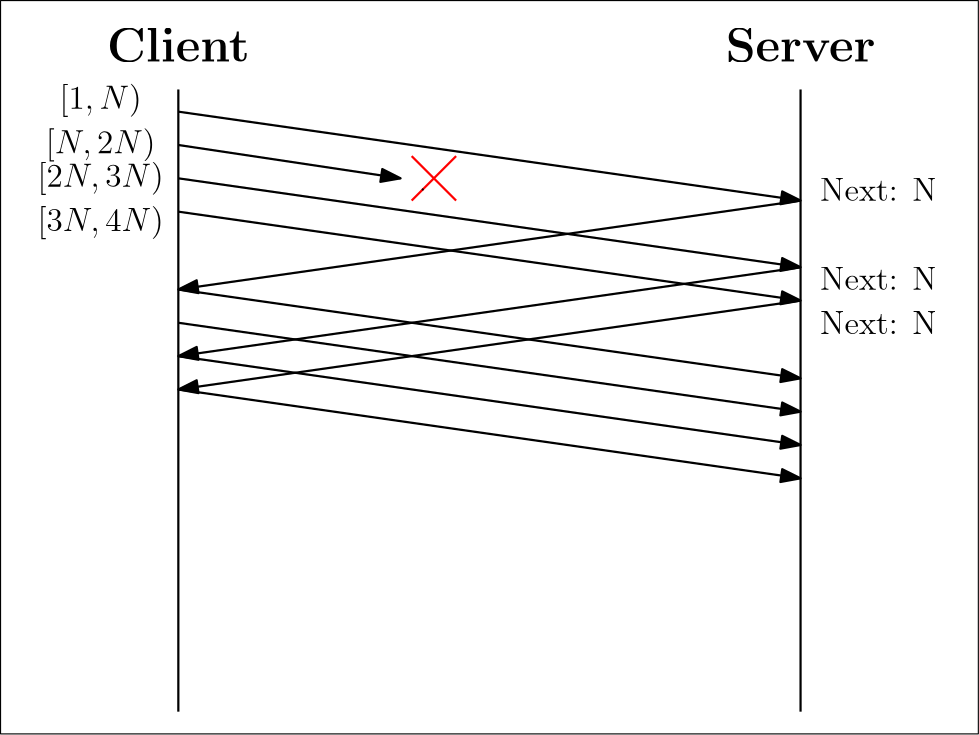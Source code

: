 <?xml version="1.0"?>
<!DOCTYPE ipe SYSTEM "ipe.dtd">
<ipe version="70212" creator="Ipe 7.2.13">
<info created="D:20200416230722" modified="D:20200417010539"/>
<ipestyle name="basic">
<symbol name="arrow/arc(spx)">
<path stroke="sym-stroke" fill="sym-stroke" pen="sym-pen">
0 0 m
-1 0.333 l
-1 -0.333 l
h
</path>
</symbol>
<symbol name="arrow/farc(spx)">
<path stroke="sym-stroke" fill="white" pen="sym-pen">
0 0 m
-1 0.333 l
-1 -0.333 l
h
</path>
</symbol>
<symbol name="arrow/ptarc(spx)">
<path stroke="sym-stroke" fill="sym-stroke" pen="sym-pen">
0 0 m
-1 0.333 l
-0.8 0 l
-1 -0.333 l
h
</path>
</symbol>
<symbol name="arrow/fptarc(spx)">
<path stroke="sym-stroke" fill="white" pen="sym-pen">
0 0 m
-1 0.333 l
-0.8 0 l
-1 -0.333 l
h
</path>
</symbol>
<symbol name="mark/circle(sx)" transformations="translations">
<path fill="sym-stroke">
0.6 0 0 0.6 0 0 e
0.4 0 0 0.4 0 0 e
</path>
</symbol>
<symbol name="mark/disk(sx)" transformations="translations">
<path fill="sym-stroke">
0.6 0 0 0.6 0 0 e
</path>
</symbol>
<symbol name="mark/fdisk(sfx)" transformations="translations">
<group>
<path fill="sym-fill">
0.5 0 0 0.5 0 0 e
</path>
<path fill="sym-stroke" fillrule="eofill">
0.6 0 0 0.6 0 0 e
0.4 0 0 0.4 0 0 e
</path>
</group>
</symbol>
<symbol name="mark/box(sx)" transformations="translations">
<path fill="sym-stroke" fillrule="eofill">
-0.6 -0.6 m
0.6 -0.6 l
0.6 0.6 l
-0.6 0.6 l
h
-0.4 -0.4 m
0.4 -0.4 l
0.4 0.4 l
-0.4 0.4 l
h
</path>
</symbol>
<symbol name="mark/square(sx)" transformations="translations">
<path fill="sym-stroke">
-0.6 -0.6 m
0.6 -0.6 l
0.6 0.6 l
-0.6 0.6 l
h
</path>
</symbol>
<symbol name="mark/fsquare(sfx)" transformations="translations">
<group>
<path fill="sym-fill">
-0.5 -0.5 m
0.5 -0.5 l
0.5 0.5 l
-0.5 0.5 l
h
</path>
<path fill="sym-stroke" fillrule="eofill">
-0.6 -0.6 m
0.6 -0.6 l
0.6 0.6 l
-0.6 0.6 l
h
-0.4 -0.4 m
0.4 -0.4 l
0.4 0.4 l
-0.4 0.4 l
h
</path>
</group>
</symbol>
<symbol name="mark/cross(sx)" transformations="translations">
<group>
<path fill="sym-stroke">
-0.43 -0.57 m
0.57 0.43 l
0.43 0.57 l
-0.57 -0.43 l
h
</path>
<path fill="sym-stroke">
-0.43 0.57 m
0.57 -0.43 l
0.43 -0.57 l
-0.57 0.43 l
h
</path>
</group>
</symbol>
<symbol name="arrow/fnormal(spx)">
<path stroke="sym-stroke" fill="white" pen="sym-pen">
0 0 m
-1 0.333 l
-1 -0.333 l
h
</path>
</symbol>
<symbol name="arrow/pointed(spx)">
<path stroke="sym-stroke" fill="sym-stroke" pen="sym-pen">
0 0 m
-1 0.333 l
-0.8 0 l
-1 -0.333 l
h
</path>
</symbol>
<symbol name="arrow/fpointed(spx)">
<path stroke="sym-stroke" fill="white" pen="sym-pen">
0 0 m
-1 0.333 l
-0.8 0 l
-1 -0.333 l
h
</path>
</symbol>
<symbol name="arrow/linear(spx)">
<path stroke="sym-stroke" pen="sym-pen">
-1 0.333 m
0 0 l
-1 -0.333 l
</path>
</symbol>
<symbol name="arrow/fdouble(spx)">
<path stroke="sym-stroke" fill="white" pen="sym-pen">
0 0 m
-1 0.333 l
-1 -0.333 l
h
-1 0 m
-2 0.333 l
-2 -0.333 l
h
</path>
</symbol>
<symbol name="arrow/double(spx)">
<path stroke="sym-stroke" fill="sym-stroke" pen="sym-pen">
0 0 m
-1 0.333 l
-1 -0.333 l
h
-1 0 m
-2 0.333 l
-2 -0.333 l
h
</path>
</symbol>
<pen name="heavier" value="0.8"/>
<pen name="fat" value="1.2"/>
<pen name="ultrafat" value="2"/>
<symbolsize name="large" value="5"/>
<symbolsize name="small" value="2"/>
<symbolsize name="tiny" value="1.1"/>
<arrowsize name="large" value="10"/>
<arrowsize name="small" value="5"/>
<arrowsize name="tiny" value="3"/>
<color name="red" value="1 0 0"/>
<color name="green" value="0 1 0"/>
<color name="blue" value="0 0 1"/>
<color name="yellow" value="1 1 0"/>
<color name="orange" value="1 0.647 0"/>
<color name="gold" value="1 0.843 0"/>
<color name="purple" value="0.627 0.125 0.941"/>
<color name="gray" value="0.745"/>
<color name="brown" value="0.647 0.165 0.165"/>
<color name="navy" value="0 0 0.502"/>
<color name="pink" value="1 0.753 0.796"/>
<color name="seagreen" value="0.18 0.545 0.341"/>
<color name="turquoise" value="0.251 0.878 0.816"/>
<color name="violet" value="0.933 0.51 0.933"/>
<color name="darkblue" value="0 0 0.545"/>
<color name="darkcyan" value="0 0.545 0.545"/>
<color name="darkgray" value="0.663"/>
<color name="darkgreen" value="0 0.392 0"/>
<color name="darkmagenta" value="0.545 0 0.545"/>
<color name="darkorange" value="1 0.549 0"/>
<color name="darkred" value="0.545 0 0"/>
<color name="lightblue" value="0.678 0.847 0.902"/>
<color name="lightcyan" value="0.878 1 1"/>
<color name="lightgray" value="0.827"/>
<color name="lightgreen" value="0.565 0.933 0.565"/>
<color name="lightyellow" value="1 1 0.878"/>
<dashstyle name="dashed" value="[4] 0"/>
<dashstyle name="dotted" value="[1 3] 0"/>
<dashstyle name="dash dotted" value="[4 2 1 2] 0"/>
<dashstyle name="dash dot dotted" value="[4 2 1 2 1 2] 0"/>
<textsize name="large" value="\large"/>
<textsize name="small" value="\small"/>
<textsize name="tiny" value="\tiny"/>
<textsize name="Large" value="\Large"/>
<textsize name="LARGE" value="\LARGE"/>
<textsize name="huge" value="\huge"/>
<textsize name="Huge" value="\Huge"/>
<textsize name="footnote" value="\footnotesize"/>
<textstyle name="center" begin="\begin{center}" end="\end{center}"/>
<textstyle name="itemize" begin="\begin{itemize}" end="\end{itemize}"/>
<textstyle name="item" begin="\begin{itemize}\item{}" end="\end{itemize}"/>
<gridsize name="4 pts" value="4"/>
<gridsize name="8 pts (~3 mm)" value="8"/>
<gridsize name="16 pts (~6 mm)" value="16"/>
<gridsize name="32 pts (~12 mm)" value="32"/>
<gridsize name="10 pts (~3.5 mm)" value="10"/>
<gridsize name="20 pts (~7 mm)" value="20"/>
<gridsize name="14 pts (~5 mm)" value="14"/>
<gridsize name="28 pts (~10 mm)" value="28"/>
<gridsize name="56 pts (~20 mm)" value="56"/>
<anglesize name="90 deg" value="90"/>
<anglesize name="60 deg" value="60"/>
<anglesize name="45 deg" value="45"/>
<anglesize name="30 deg" value="30"/>
<anglesize name="22.5 deg" value="22.5"/>
<opacity name="10%" value="0.1"/>
<opacity name="30%" value="0.3"/>
<opacity name="50%" value="0.5"/>
<opacity name="75%" value="0.75"/>
<tiling name="falling" angle="-60" step="4" width="1"/>
<tiling name="rising" angle="30" step="4" width="1"/>
</ipestyle>
<page>
<layer name="alpha"/>
<view layers="alpha" active="alpha"/>
<path layer="alpha" stroke="black" pen="heavier">
160 672 m
160 448 l
</path>
<path stroke="black" pen="heavier">
384 672 m
384 448 l
</path>
<path stroke="black" pen="heavier" arrow="normal/normal">
160 664 m
384 632 l
</path>
<path matrix="1 0 0 1 0 -8" stroke="black" pen="heavier" arrow="normal/normal">
160 648 m
384 616 l
</path>
<path matrix="1 0 0 1 0 -12" stroke="black" pen="heavier" arrow="normal/normal">
160 640 m
384 608 l
</path>
<text matrix="1 0 0 1 16 0" transformations="translations" pos="144 688" stroke="black" type="label" width="51.337" height="11.955" depth="0" halign="center" valign="center" size="LARGE">\textbf{Client}</text>
<text matrix="1 0 0 1 240 0" transformations="translations" pos="144 688" stroke="black" type="label" width="53.938" height="11.812" depth="0" halign="center" valign="center" size="LARGE">\textbf{Server}</text>
<path stroke="black" pen="heavier" arrow="normal/normal">
384 632 m
160 600 l
</path>
<path matrix="1 0 0 1 0 -28" stroke="black" pen="heavier" arrow="normal/normal">
384 624 m
160 592 l
</path>
<path stroke="black" pen="heavier" arrow="normal/normal">
384 608 m
160 576 l
</path>
<path stroke="black" pen="heavier" arrow="normal/normal">
160 600 m
384 568 l
</path>
<path matrix="1 0 0 1 0 -4" stroke="black" pen="heavier" arrow="normal/normal">
160 592 m
384 560 l
</path>
<path matrix="1 0 0 1 0 -8" stroke="black" pen="heavier" arrow="normal/normal">
160 584 m
384 552 l
</path>
<path matrix="1 0 0 1 0 -12" stroke="black" pen="heavier" arrow="normal/normal">
160 576 m
384 544 l
</path>
<path stroke="black">
96 704 m
96 440 l
448 440 l
448 704 l
h
</path>
<text matrix="1 0 0 1 -12 4" transformations="translations" pos="144 664" stroke="black" type="label" width="29.524" height="8.965" depth="2.99" halign="center" valign="center" size="large">$[1, N)$</text>
<text matrix="1 0 0 1 -12 -12" transformations="translations" pos="144 664" stroke="black" type="label" width="39.496" height="8.965" depth="2.99" halign="center" valign="center" size="large" style="math">[N, 2N)</text>
<text matrix="1 0 0 1 -12 -24" transformations="translations" pos="144 664" stroke="black" type="label" width="45.349" height="8.965" depth="2.99" halign="center" valign="center" size="large" style="math">[2N, 3N)</text>
<text matrix="1 0 0 1 -12 -40" transformations="translations" pos="144 664" stroke="black" type="label" width="45.349" height="8.965" depth="2.99" halign="center" valign="center" size="large" style="math">[3N, 4N)</text>
<text matrix="1 0 0 1 268 -28" transformations="translations" pos="144 664" stroke="black" type="label" width="41.938" height="8.169" depth="0" halign="center" valign="center" size="large">Next: N</text>
<text matrix="1 0 0 1 268 -60" transformations="translations" pos="144 664" stroke="black" type="label" width="41.938" height="8.169" depth="0" halign="center" valign="center" size="large">Next: N</text>
<text matrix="1 0 0 1 268 -76" transformations="translations" pos="144 664" stroke="black" type="label" width="41.938" height="8.169" depth="0" halign="center" valign="center" size="large">Next: N</text>
<path stroke="black" pen="heavier" arrow="normal/normal">
160 652 m
240 640 l
</path>
<path stroke="red" pen="heavier">
244 632 m
260 648 l
</path>
<path stroke="red" pen="heavier">
244 648 m
260 632 l
</path>
<path stroke="black" pen="heavier" cap="1">
248 636 m
248 636 l
</path>
</page>
</ipe>
